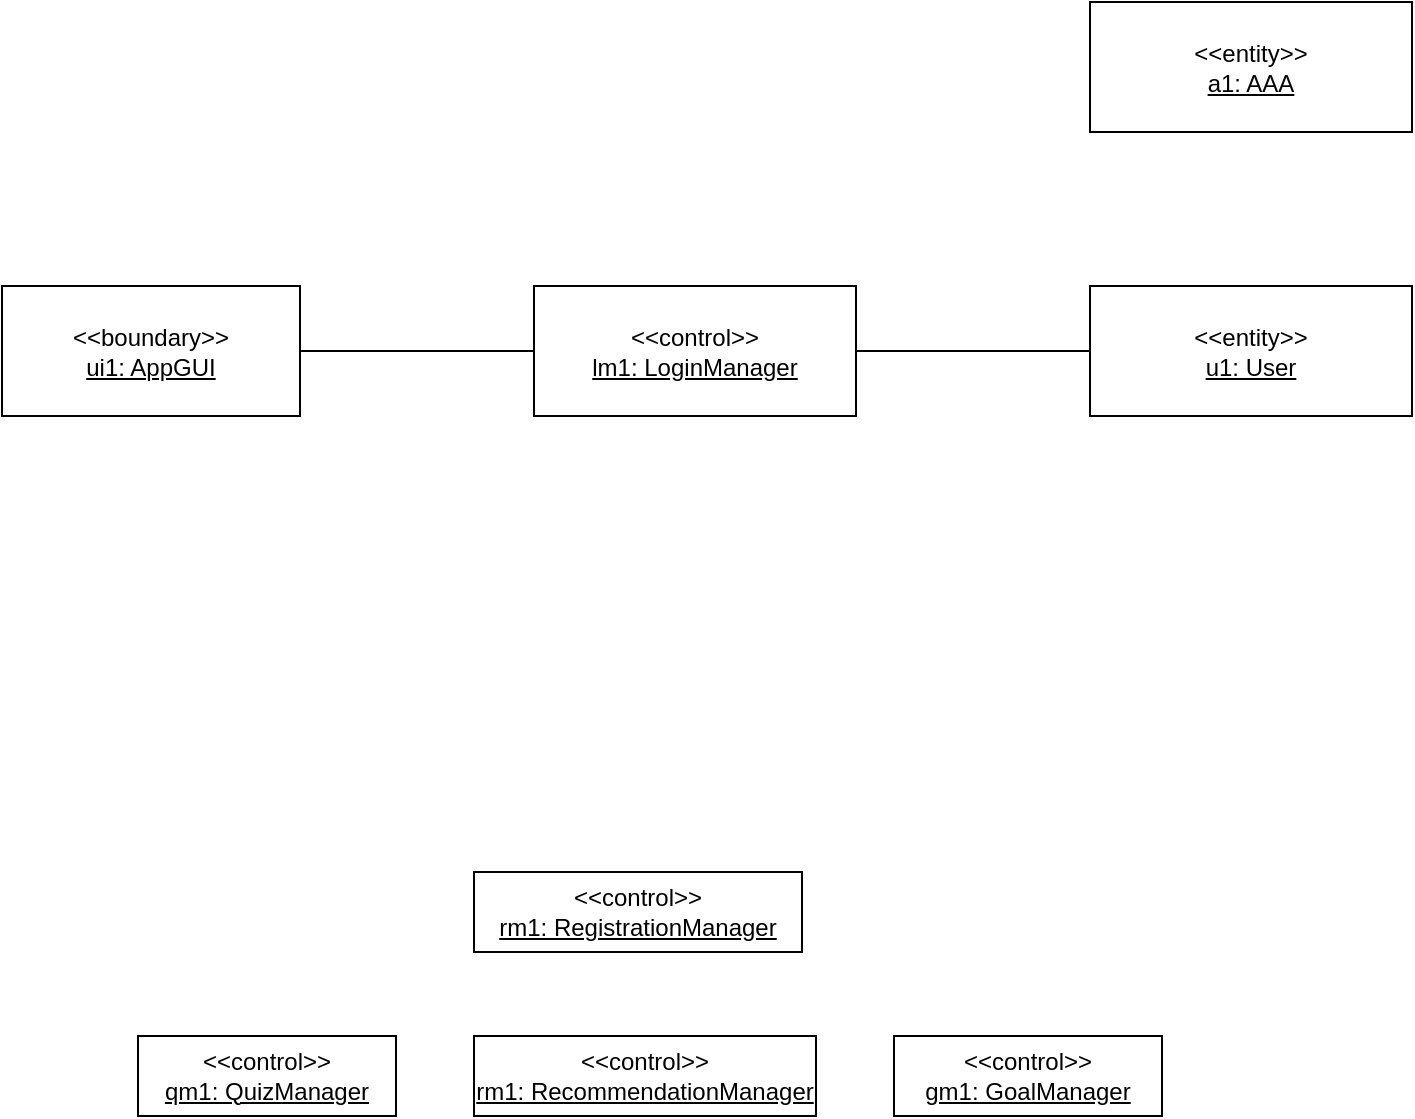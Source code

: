 <mxfile version="20.6.2" type="github">
  <diagram id="EiKqst9jLAIHCGcdTzY0" name="Page-1">
    <mxGraphModel dx="2622" dy="1154" grid="0" gridSize="10" guides="1" tooltips="1" connect="1" arrows="1" fold="1" page="0" pageScale="1" pageWidth="827" pageHeight="1169" math="0" shadow="0">
      <root>
        <mxCell id="0" />
        <mxCell id="1" parent="0" />
        <mxCell id="NmGkp7Qkor2hBswFrCYM-8" style="edgeStyle=orthogonalEdgeStyle;rounded=0;orthogonalLoop=1;jettySize=auto;html=1;entryX=0;entryY=0.5;entryDx=0;entryDy=0;endArrow=none;endFill=0;" edge="1" parent="1" source="NmGkp7Qkor2hBswFrCYM-1" target="NmGkp7Qkor2hBswFrCYM-2">
          <mxGeometry relative="1" as="geometry" />
        </mxCell>
        <mxCell id="NmGkp7Qkor2hBswFrCYM-1" value="&amp;lt;&amp;lt;boundary&amp;gt;&amp;gt;&lt;br&gt;&lt;u&gt;ui1: AppGUI&lt;/u&gt;" style="rounded=0;whiteSpace=wrap;html=1;" vertex="1" parent="1">
          <mxGeometry x="-1003" y="134" width="149" height="65" as="geometry" />
        </mxCell>
        <mxCell id="NmGkp7Qkor2hBswFrCYM-2" value="&amp;lt;&amp;lt;control&amp;gt;&amp;gt;&lt;br&gt;&lt;u&gt;lm1: LoginManager&lt;/u&gt;" style="rounded=0;whiteSpace=wrap;html=1;" vertex="1" parent="1">
          <mxGeometry x="-737" y="134" width="161" height="65" as="geometry" />
        </mxCell>
        <mxCell id="NmGkp7Qkor2hBswFrCYM-3" value="&amp;lt;&amp;lt;control&amp;gt;&amp;gt;&lt;br&gt;&lt;u&gt;rm1: RegistrationManager&lt;/u&gt;" style="rounded=0;whiteSpace=wrap;html=1;" vertex="1" parent="1">
          <mxGeometry x="-767" y="427" width="164" height="40" as="geometry" />
        </mxCell>
        <mxCell id="NmGkp7Qkor2hBswFrCYM-4" value="&amp;lt;&amp;lt;control&amp;gt;&amp;gt;&lt;br&gt;&lt;u&gt;qm1: QuizManager&lt;/u&gt;" style="rounded=0;whiteSpace=wrap;html=1;fillColor=default;" vertex="1" parent="1">
          <mxGeometry x="-935" y="509" width="129" height="40" as="geometry" />
        </mxCell>
        <mxCell id="NmGkp7Qkor2hBswFrCYM-5" value="&amp;lt;&amp;lt;control&amp;gt;&amp;gt;&lt;br&gt;&lt;u&gt;rm1: RecommendationManager&lt;/u&gt;" style="rounded=0;whiteSpace=wrap;html=1;fillColor=default;" vertex="1" parent="1">
          <mxGeometry x="-767" y="509" width="171" height="40" as="geometry" />
        </mxCell>
        <mxCell id="NmGkp7Qkor2hBswFrCYM-6" value="&amp;lt;&amp;lt;control&amp;gt;&amp;gt;&lt;br&gt;&lt;u&gt;gm1: GoalManager&lt;/u&gt;" style="rounded=0;whiteSpace=wrap;html=1;fillColor=default;" vertex="1" parent="1">
          <mxGeometry x="-557" y="509" width="134" height="40" as="geometry" />
        </mxCell>
        <mxCell id="NmGkp7Qkor2hBswFrCYM-9" style="edgeStyle=orthogonalEdgeStyle;rounded=0;orthogonalLoop=1;jettySize=auto;html=1;entryX=1;entryY=0.5;entryDx=0;entryDy=0;endArrow=none;endFill=0;" edge="1" parent="1" source="NmGkp7Qkor2hBswFrCYM-7" target="NmGkp7Qkor2hBswFrCYM-2">
          <mxGeometry relative="1" as="geometry" />
        </mxCell>
        <mxCell id="NmGkp7Qkor2hBswFrCYM-7" value="&amp;lt;&amp;lt;entity&amp;gt;&amp;gt;&lt;br&gt;&lt;u&gt;u1: User&lt;/u&gt;" style="rounded=0;whiteSpace=wrap;html=1;" vertex="1" parent="1">
          <mxGeometry x="-459" y="134" width="161" height="65" as="geometry" />
        </mxCell>
        <mxCell id="NmGkp7Qkor2hBswFrCYM-10" value="&amp;lt;&amp;lt;entity&amp;gt;&amp;gt;&lt;br&gt;&lt;u&gt;a1: AAA&lt;/u&gt;" style="rounded=0;whiteSpace=wrap;html=1;" vertex="1" parent="1">
          <mxGeometry x="-459" y="-8" width="161" height="65" as="geometry" />
        </mxCell>
      </root>
    </mxGraphModel>
  </diagram>
</mxfile>
